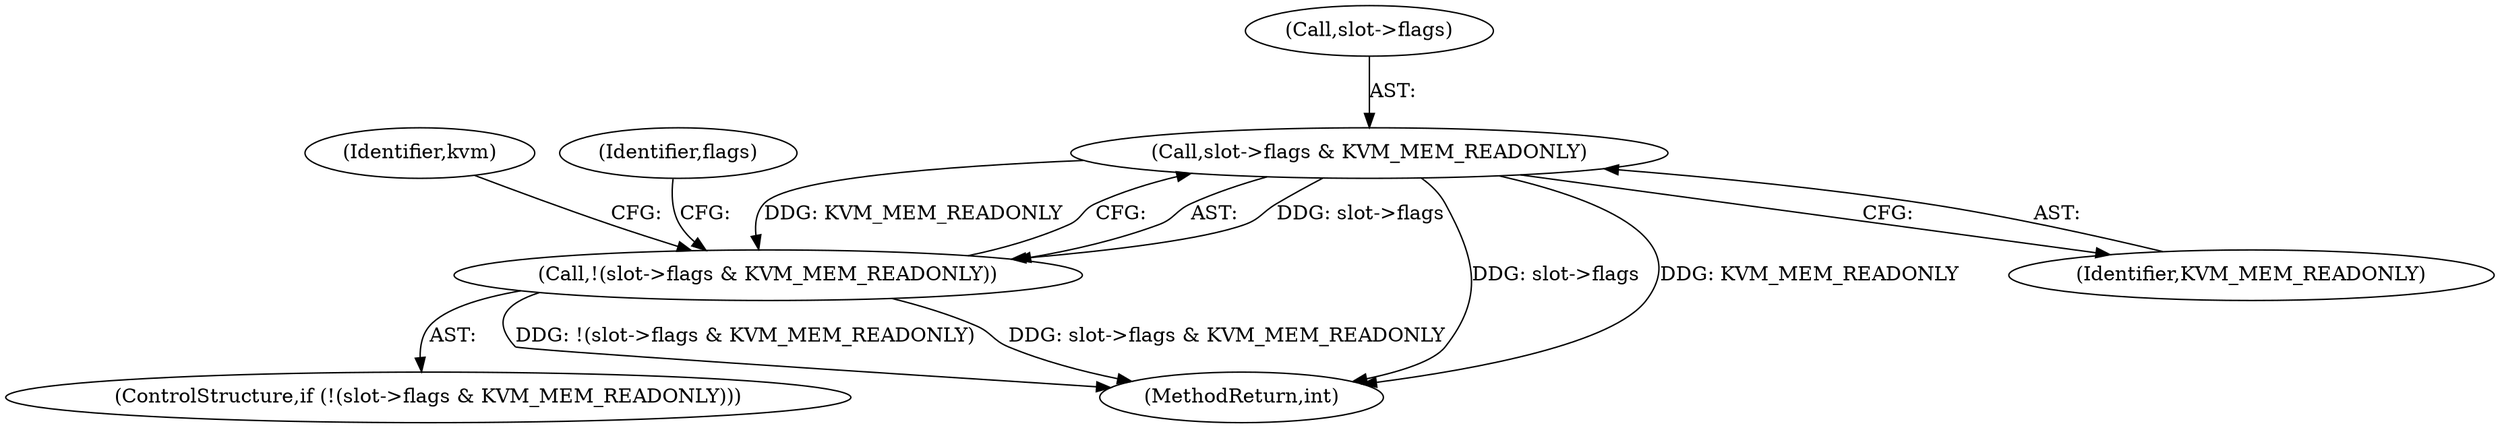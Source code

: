 digraph "0_linux_350b8bdd689cd2ab2c67c8a86a0be86cfa0751a7@pointer" {
"1000150" [label="(Call,slot->flags & KVM_MEM_READONLY)"];
"1000149" [label="(Call,!(slot->flags & KVM_MEM_READONLY))"];
"1000274" [label="(MethodReturn,int)"];
"1000148" [label="(ControlStructure,if (!(slot->flags & KVM_MEM_READONLY)))"];
"1000154" [label="(Identifier,KVM_MEM_READONLY)"];
"1000150" [label="(Call,slot->flags & KVM_MEM_READONLY)"];
"1000149" [label="(Call,!(slot->flags & KVM_MEM_READONLY))"];
"1000162" [label="(Identifier,kvm)"];
"1000151" [label="(Call,slot->flags)"];
"1000156" [label="(Identifier,flags)"];
"1000150" -> "1000149"  [label="AST: "];
"1000150" -> "1000154"  [label="CFG: "];
"1000151" -> "1000150"  [label="AST: "];
"1000154" -> "1000150"  [label="AST: "];
"1000149" -> "1000150"  [label="CFG: "];
"1000150" -> "1000274"  [label="DDG: slot->flags"];
"1000150" -> "1000274"  [label="DDG: KVM_MEM_READONLY"];
"1000150" -> "1000149"  [label="DDG: slot->flags"];
"1000150" -> "1000149"  [label="DDG: KVM_MEM_READONLY"];
"1000149" -> "1000148"  [label="AST: "];
"1000156" -> "1000149"  [label="CFG: "];
"1000162" -> "1000149"  [label="CFG: "];
"1000149" -> "1000274"  [label="DDG: !(slot->flags & KVM_MEM_READONLY)"];
"1000149" -> "1000274"  [label="DDG: slot->flags & KVM_MEM_READONLY"];
}
